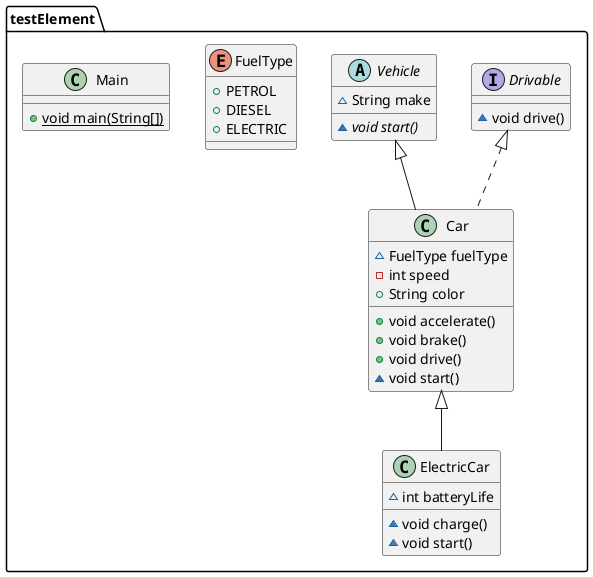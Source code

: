 @startuml
class testElement.Car {
~ FuelType fuelType
- int speed
+ String color
+ void accelerate()
+ void brake()
+ void drive()
~ void start()
}
interface testElement.Drivable {
~ void drive()
}
abstract class testElement.Vehicle {
~ String make
~ {abstract}void start()
}
enum testElement.FuelType {
+  PETROL
+  DIESEL
+  ELECTRIC
}
class testElement.ElectricCar {
~ int batteryLife
~ void charge()
~ void start()
}
class testElement.Main {
+ {static} void main(String[])
}


testElement.Drivable <|.. testElement.Car
testElement.Vehicle <|-- testElement.Car
testElement.Car <|-- testElement.ElectricCar
@enduml